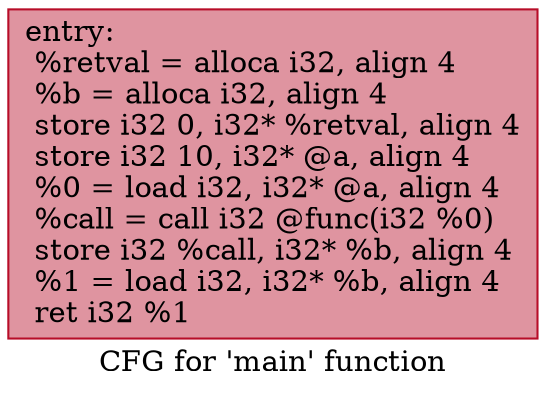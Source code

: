 digraph "CFG for 'main' function" {
	label="CFG for 'main' function";

	Node0x20032b0 [shape=record,color="#b70d28ff", style=filled, fillcolor="#b70d2870",label="{entry:\l  %retval = alloca i32, align 4\l  %b = alloca i32, align 4\l  store i32 0, i32* %retval, align 4\l  store i32 10, i32* @a, align 4\l  %0 = load i32, i32* @a, align 4\l  %call = call i32 @func(i32 %0)\l  store i32 %call, i32* %b, align 4\l  %1 = load i32, i32* %b, align 4\l  ret i32 %1\l}"];
}

digraph "CFG for 'func' function" {
	label="CFG for 'func' function";

	Node0x2002f10 [shape=record,color="#b70d28ff", style=filled, fillcolor="#b70d2870",label="{entry:\l  %p.addr = alloca i32, align 4\l  store i32 %p, i32* %p.addr, align 4\l  %0 = load i32, i32* %p.addr, align 4\l  %sub = sub nsw i32 %0, 1\l  store i32 %sub, i32* %p.addr, align 4\l  %1 = load i32, i32* %p.addr, align 4\l  ret i32 %1\l}"];
}